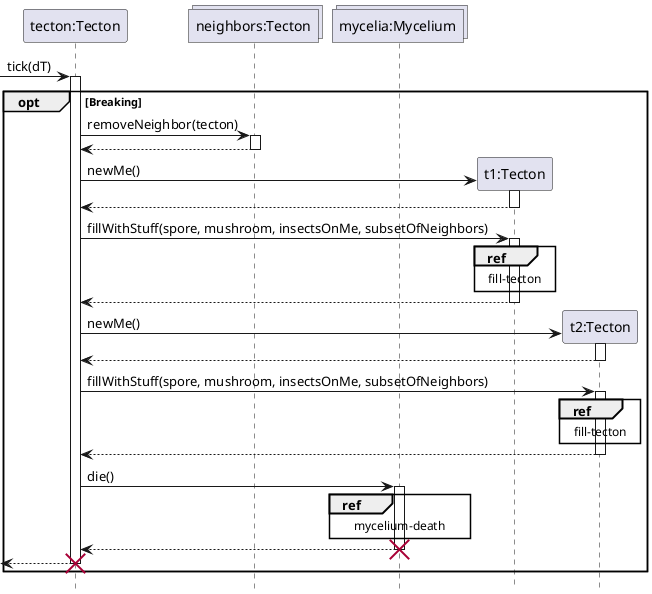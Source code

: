 @startuml Tecton/tecton-break-seq
hide footbox

participant "tecton:Tecton" as Dying
collections "neighbors:Tecton" as allNeighbors
collections "mycelia:Mycelium" as target

-> Dying : tick(dT)
activate Dying
opt Breaking

Dying -> allNeighbors : removeNeighbor(tecton)
activate allNeighbors
return

create "t1:Tecton" as New1
Dying -> New1 : newMe()
activate New1
return
Dying -> New1 : fillWithStuff(spore, mushroom, insectsOnMe, subsetOfNeighbors)
activate New1
ref over New1
    fill-tecton
end ref
return

create "t2:Tecton" as New2
'Newme helyett mi'
Dying -> New2 : newMe()
activate New2
return

Dying -> New2 : fillWithStuff(spore, mushroom, insectsOnMe, subsetOfNeighbors)
activate New2
ref over New2
    fill-tecton
end ref
return

Dying -> target : die()
activate target

ref over target
    mycelium-death
end ref

return
destroy target

<-- Dying
destroy Dying
end

@enduml